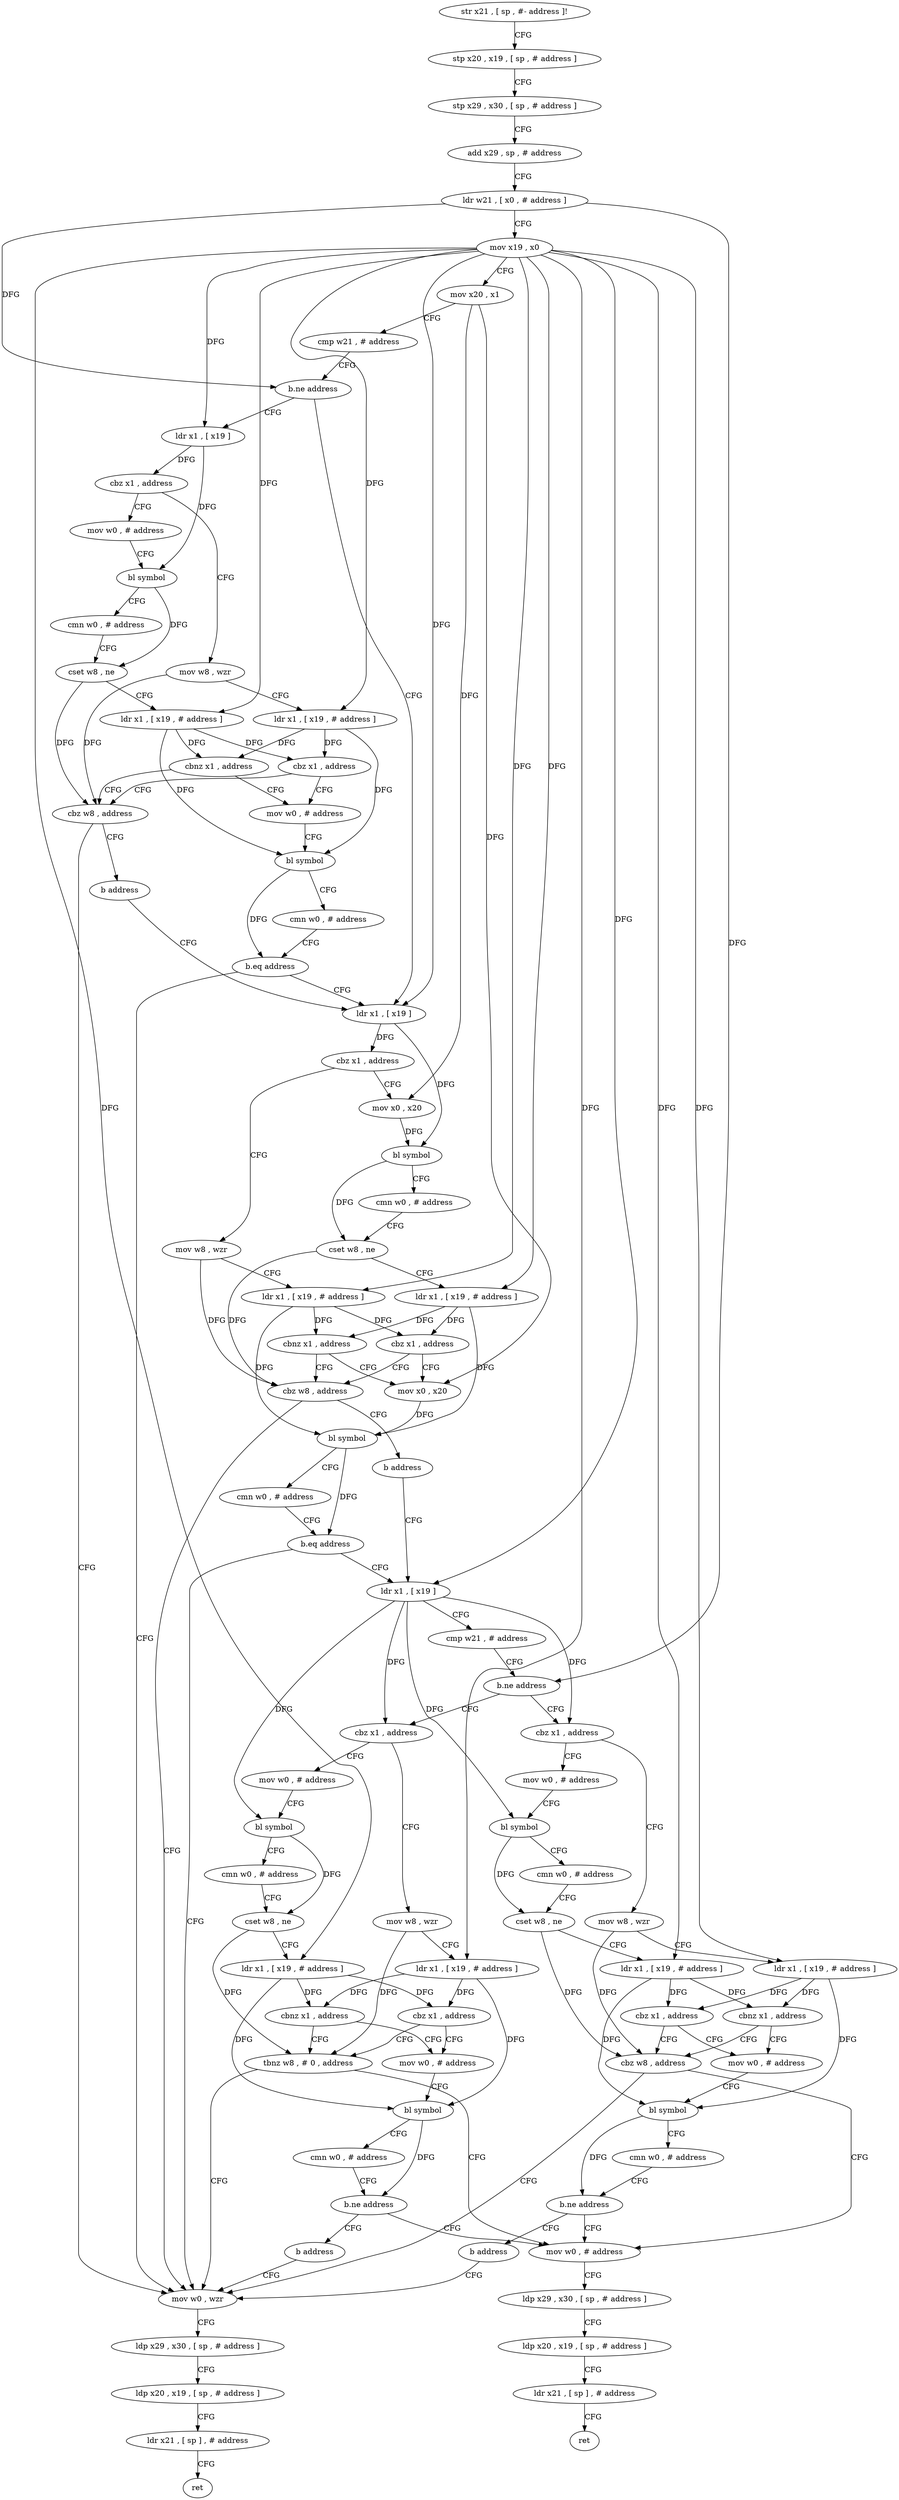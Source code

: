 digraph "func" {
"105372" [label = "str x21 , [ sp , #- address ]!" ]
"105376" [label = "stp x20 , x19 , [ sp , # address ]" ]
"105380" [label = "stp x29 , x30 , [ sp , # address ]" ]
"105384" [label = "add x29 , sp , # address" ]
"105388" [label = "ldr w21 , [ x0 , # address ]" ]
"105392" [label = "mov x19 , x0" ]
"105396" [label = "mov x20 , x1" ]
"105400" [label = "cmp w21 , # address" ]
"105404" [label = "b.ne address" ]
"105456" [label = "ldr x1 , [ x19 ]" ]
"105408" [label = "ldr x1 , [ x19 ]" ]
"105460" [label = "cbz x1 , address" ]
"105564" [label = "mov w8 , wzr" ]
"105464" [label = "mov x0 , x20" ]
"105412" [label = "cbz x1 , address" ]
"105632" [label = "mov w8 , wzr" ]
"105416" [label = "mov w0 , # address" ]
"105568" [label = "ldr x1 , [ x19 , # address ]" ]
"105572" [label = "cbnz x1 , address" ]
"105488" [label = "mov x0 , x20" ]
"105576" [label = "cbz w8 , address" ]
"105468" [label = "bl symbol" ]
"105472" [label = "cmn w0 , # address" ]
"105476" [label = "cset w8 , ne" ]
"105480" [label = "ldr x1 , [ x19 , # address ]" ]
"105484" [label = "cbz x1 , address" ]
"105636" [label = "ldr x1 , [ x19 , # address ]" ]
"105640" [label = "cbnz x1 , address" ]
"105440" [label = "mov w0 , # address" ]
"105644" [label = "cbz w8 , address" ]
"105420" [label = "bl symbol" ]
"105424" [label = "cmn w0 , # address" ]
"105428" [label = "cset w8 , ne" ]
"105432" [label = "ldr x1 , [ x19 , # address ]" ]
"105436" [label = "cbz x1 , address" ]
"105492" [label = "bl symbol" ]
"105496" [label = "cmn w0 , # address" ]
"105500" [label = "b.eq address" ]
"105668" [label = "mov w0 , wzr" ]
"105504" [label = "ldr x1 , [ x19 ]" ]
"105580" [label = "b address" ]
"105444" [label = "bl symbol" ]
"105448" [label = "cmn w0 , # address" ]
"105452" [label = "b.eq address" ]
"105648" [label = "b address" ]
"105672" [label = "ldp x29 , x30 , [ sp , # address ]" ]
"105676" [label = "ldp x20 , x19 , [ sp , # address ]" ]
"105680" [label = "ldr x21 , [ sp ] , # address" ]
"105684" [label = "ret" ]
"105508" [label = "cmp w21 , # address" ]
"105512" [label = "b.ne address" ]
"105584" [label = "cbz x1 , address" ]
"105516" [label = "cbz x1 , address" ]
"105688" [label = "mov w8 , wzr" ]
"105588" [label = "mov w0 , # address" ]
"105652" [label = "mov w8 , wzr" ]
"105520" [label = "mov w0 , # address" ]
"105692" [label = "ldr x1 , [ x19 , # address ]" ]
"105696" [label = "cbnz x1 , address" ]
"105612" [label = "mov w0 , # address" ]
"105700" [label = "cbz w8 , address" ]
"105592" [label = "bl symbol" ]
"105596" [label = "cmn w0 , # address" ]
"105600" [label = "cset w8 , ne" ]
"105604" [label = "ldr x1 , [ x19 , # address ]" ]
"105608" [label = "cbz x1 , address" ]
"105656" [label = "ldr x1 , [ x19 , # address ]" ]
"105660" [label = "cbnz x1 , address" ]
"105544" [label = "mov w0 , # address" ]
"105664" [label = "tbnz w8 , # 0 , address" ]
"105524" [label = "bl symbol" ]
"105528" [label = "cmn w0 , # address" ]
"105532" [label = "cset w8 , ne" ]
"105536" [label = "ldr x1 , [ x19 , # address ]" ]
"105540" [label = "cbz x1 , address" ]
"105616" [label = "bl symbol" ]
"105620" [label = "cmn w0 , # address" ]
"105624" [label = "b.ne address" ]
"105704" [label = "mov w0 , # address" ]
"105628" [label = "b address" ]
"105548" [label = "bl symbol" ]
"105552" [label = "cmn w0 , # address" ]
"105556" [label = "b.ne address" ]
"105560" [label = "b address" ]
"105708" [label = "ldp x29 , x30 , [ sp , # address ]" ]
"105712" [label = "ldp x20 , x19 , [ sp , # address ]" ]
"105716" [label = "ldr x21 , [ sp ] , # address" ]
"105720" [label = "ret" ]
"105372" -> "105376" [ label = "CFG" ]
"105376" -> "105380" [ label = "CFG" ]
"105380" -> "105384" [ label = "CFG" ]
"105384" -> "105388" [ label = "CFG" ]
"105388" -> "105392" [ label = "CFG" ]
"105388" -> "105404" [ label = "DFG" ]
"105388" -> "105512" [ label = "DFG" ]
"105392" -> "105396" [ label = "CFG" ]
"105392" -> "105456" [ label = "DFG" ]
"105392" -> "105408" [ label = "DFG" ]
"105392" -> "105568" [ label = "DFG" ]
"105392" -> "105636" [ label = "DFG" ]
"105392" -> "105504" [ label = "DFG" ]
"105392" -> "105480" [ label = "DFG" ]
"105392" -> "105432" [ label = "DFG" ]
"105392" -> "105692" [ label = "DFG" ]
"105392" -> "105656" [ label = "DFG" ]
"105392" -> "105604" [ label = "DFG" ]
"105392" -> "105536" [ label = "DFG" ]
"105396" -> "105400" [ label = "CFG" ]
"105396" -> "105464" [ label = "DFG" ]
"105396" -> "105488" [ label = "DFG" ]
"105400" -> "105404" [ label = "CFG" ]
"105404" -> "105456" [ label = "CFG" ]
"105404" -> "105408" [ label = "CFG" ]
"105456" -> "105460" [ label = "DFG" ]
"105456" -> "105468" [ label = "DFG" ]
"105408" -> "105412" [ label = "DFG" ]
"105408" -> "105420" [ label = "DFG" ]
"105460" -> "105564" [ label = "CFG" ]
"105460" -> "105464" [ label = "CFG" ]
"105564" -> "105568" [ label = "CFG" ]
"105564" -> "105576" [ label = "DFG" ]
"105464" -> "105468" [ label = "DFG" ]
"105412" -> "105632" [ label = "CFG" ]
"105412" -> "105416" [ label = "CFG" ]
"105632" -> "105636" [ label = "CFG" ]
"105632" -> "105644" [ label = "DFG" ]
"105416" -> "105420" [ label = "CFG" ]
"105568" -> "105572" [ label = "DFG" ]
"105568" -> "105492" [ label = "DFG" ]
"105568" -> "105484" [ label = "DFG" ]
"105572" -> "105488" [ label = "CFG" ]
"105572" -> "105576" [ label = "CFG" ]
"105488" -> "105492" [ label = "DFG" ]
"105576" -> "105668" [ label = "CFG" ]
"105576" -> "105580" [ label = "CFG" ]
"105468" -> "105472" [ label = "CFG" ]
"105468" -> "105476" [ label = "DFG" ]
"105472" -> "105476" [ label = "CFG" ]
"105476" -> "105480" [ label = "CFG" ]
"105476" -> "105576" [ label = "DFG" ]
"105480" -> "105484" [ label = "DFG" ]
"105480" -> "105572" [ label = "DFG" ]
"105480" -> "105492" [ label = "DFG" ]
"105484" -> "105576" [ label = "CFG" ]
"105484" -> "105488" [ label = "CFG" ]
"105636" -> "105640" [ label = "DFG" ]
"105636" -> "105444" [ label = "DFG" ]
"105636" -> "105436" [ label = "DFG" ]
"105640" -> "105440" [ label = "CFG" ]
"105640" -> "105644" [ label = "CFG" ]
"105440" -> "105444" [ label = "CFG" ]
"105644" -> "105668" [ label = "CFG" ]
"105644" -> "105648" [ label = "CFG" ]
"105420" -> "105424" [ label = "CFG" ]
"105420" -> "105428" [ label = "DFG" ]
"105424" -> "105428" [ label = "CFG" ]
"105428" -> "105432" [ label = "CFG" ]
"105428" -> "105644" [ label = "DFG" ]
"105432" -> "105436" [ label = "DFG" ]
"105432" -> "105640" [ label = "DFG" ]
"105432" -> "105444" [ label = "DFG" ]
"105436" -> "105644" [ label = "CFG" ]
"105436" -> "105440" [ label = "CFG" ]
"105492" -> "105496" [ label = "CFG" ]
"105492" -> "105500" [ label = "DFG" ]
"105496" -> "105500" [ label = "CFG" ]
"105500" -> "105668" [ label = "CFG" ]
"105500" -> "105504" [ label = "CFG" ]
"105668" -> "105672" [ label = "CFG" ]
"105504" -> "105508" [ label = "CFG" ]
"105504" -> "105584" [ label = "DFG" ]
"105504" -> "105516" [ label = "DFG" ]
"105504" -> "105592" [ label = "DFG" ]
"105504" -> "105524" [ label = "DFG" ]
"105580" -> "105504" [ label = "CFG" ]
"105444" -> "105448" [ label = "CFG" ]
"105444" -> "105452" [ label = "DFG" ]
"105448" -> "105452" [ label = "CFG" ]
"105452" -> "105668" [ label = "CFG" ]
"105452" -> "105456" [ label = "CFG" ]
"105648" -> "105456" [ label = "CFG" ]
"105672" -> "105676" [ label = "CFG" ]
"105676" -> "105680" [ label = "CFG" ]
"105680" -> "105684" [ label = "CFG" ]
"105508" -> "105512" [ label = "CFG" ]
"105512" -> "105584" [ label = "CFG" ]
"105512" -> "105516" [ label = "CFG" ]
"105584" -> "105688" [ label = "CFG" ]
"105584" -> "105588" [ label = "CFG" ]
"105516" -> "105652" [ label = "CFG" ]
"105516" -> "105520" [ label = "CFG" ]
"105688" -> "105692" [ label = "CFG" ]
"105688" -> "105700" [ label = "DFG" ]
"105588" -> "105592" [ label = "CFG" ]
"105652" -> "105656" [ label = "CFG" ]
"105652" -> "105664" [ label = "DFG" ]
"105520" -> "105524" [ label = "CFG" ]
"105692" -> "105696" [ label = "DFG" ]
"105692" -> "105616" [ label = "DFG" ]
"105692" -> "105608" [ label = "DFG" ]
"105696" -> "105612" [ label = "CFG" ]
"105696" -> "105700" [ label = "CFG" ]
"105612" -> "105616" [ label = "CFG" ]
"105700" -> "105668" [ label = "CFG" ]
"105700" -> "105704" [ label = "CFG" ]
"105592" -> "105596" [ label = "CFG" ]
"105592" -> "105600" [ label = "DFG" ]
"105596" -> "105600" [ label = "CFG" ]
"105600" -> "105604" [ label = "CFG" ]
"105600" -> "105700" [ label = "DFG" ]
"105604" -> "105608" [ label = "DFG" ]
"105604" -> "105696" [ label = "DFG" ]
"105604" -> "105616" [ label = "DFG" ]
"105608" -> "105700" [ label = "CFG" ]
"105608" -> "105612" [ label = "CFG" ]
"105656" -> "105660" [ label = "DFG" ]
"105656" -> "105548" [ label = "DFG" ]
"105656" -> "105540" [ label = "DFG" ]
"105660" -> "105544" [ label = "CFG" ]
"105660" -> "105664" [ label = "CFG" ]
"105544" -> "105548" [ label = "CFG" ]
"105664" -> "105704" [ label = "CFG" ]
"105664" -> "105668" [ label = "CFG" ]
"105524" -> "105528" [ label = "CFG" ]
"105524" -> "105532" [ label = "DFG" ]
"105528" -> "105532" [ label = "CFG" ]
"105532" -> "105536" [ label = "CFG" ]
"105532" -> "105664" [ label = "DFG" ]
"105536" -> "105540" [ label = "DFG" ]
"105536" -> "105660" [ label = "DFG" ]
"105536" -> "105548" [ label = "DFG" ]
"105540" -> "105664" [ label = "CFG" ]
"105540" -> "105544" [ label = "CFG" ]
"105616" -> "105620" [ label = "CFG" ]
"105616" -> "105624" [ label = "DFG" ]
"105620" -> "105624" [ label = "CFG" ]
"105624" -> "105704" [ label = "CFG" ]
"105624" -> "105628" [ label = "CFG" ]
"105704" -> "105708" [ label = "CFG" ]
"105628" -> "105668" [ label = "CFG" ]
"105548" -> "105552" [ label = "CFG" ]
"105548" -> "105556" [ label = "DFG" ]
"105552" -> "105556" [ label = "CFG" ]
"105556" -> "105704" [ label = "CFG" ]
"105556" -> "105560" [ label = "CFG" ]
"105560" -> "105668" [ label = "CFG" ]
"105708" -> "105712" [ label = "CFG" ]
"105712" -> "105716" [ label = "CFG" ]
"105716" -> "105720" [ label = "CFG" ]
}
